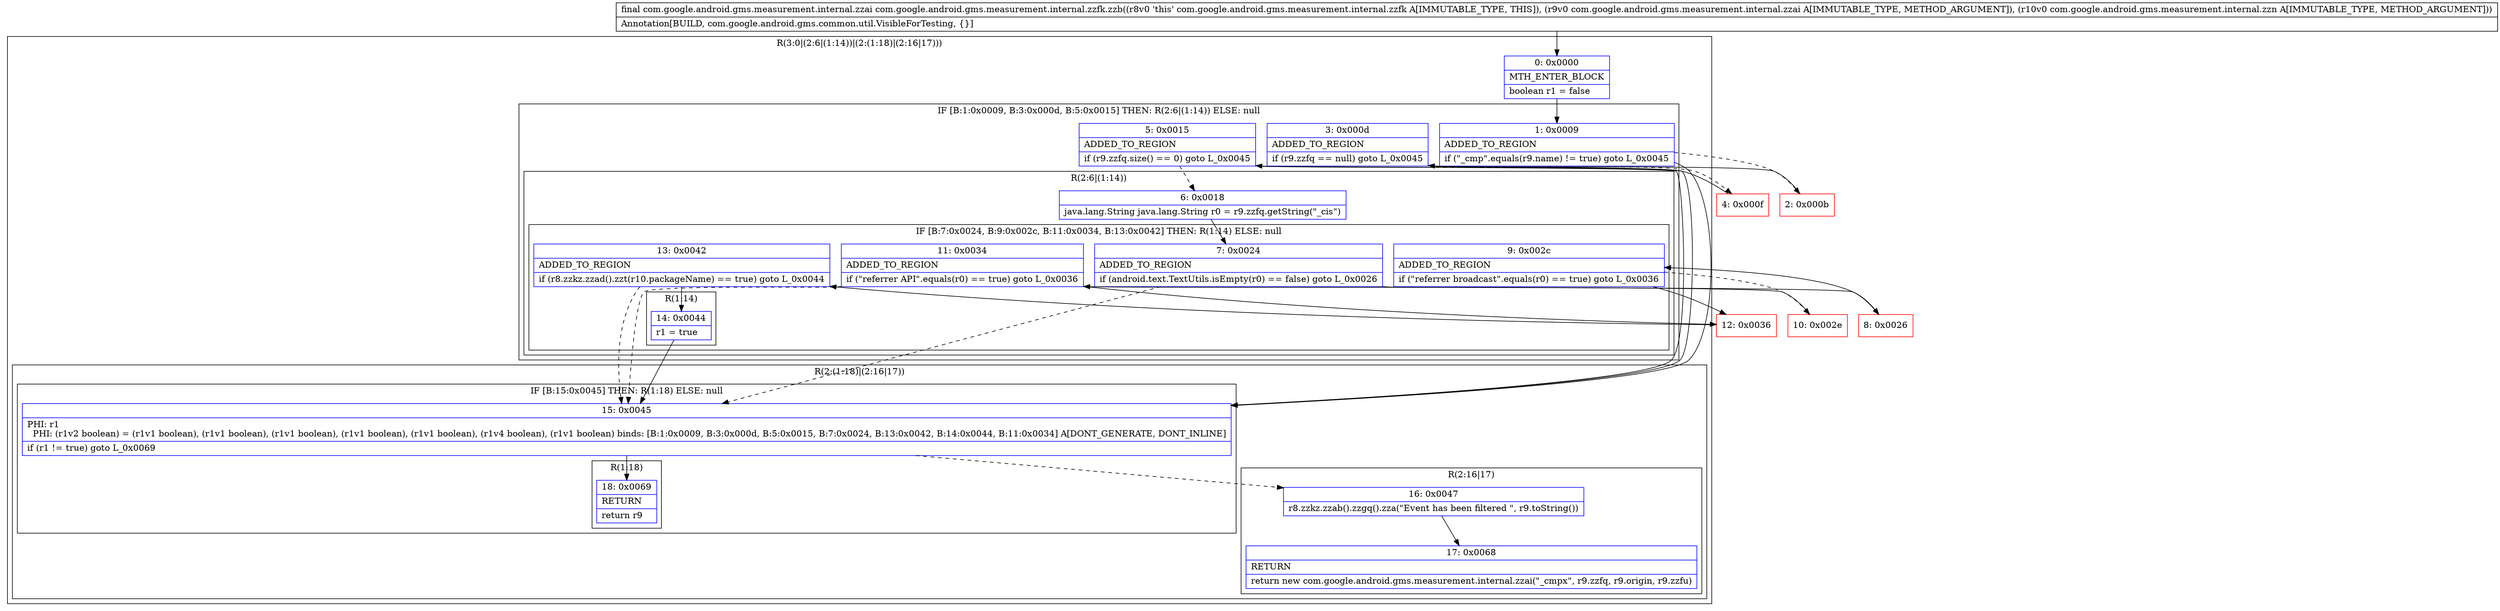 digraph "CFG forcom.google.android.gms.measurement.internal.zzfk.zzb(Lcom\/google\/android\/gms\/measurement\/internal\/zzai;Lcom\/google\/android\/gms\/measurement\/internal\/zzn;)Lcom\/google\/android\/gms\/measurement\/internal\/zzai;" {
subgraph cluster_Region_955512792 {
label = "R(3:0|(2:6|(1:14))|(2:(1:18)|(2:16|17)))";
node [shape=record,color=blue];
Node_0 [shape=record,label="{0\:\ 0x0000|MTH_ENTER_BLOCK\l|boolean r1 = false\l}"];
subgraph cluster_IfRegion_1411651729 {
label = "IF [B:1:0x0009, B:3:0x000d, B:5:0x0015] THEN: R(2:6|(1:14)) ELSE: null";
node [shape=record,color=blue];
Node_1 [shape=record,label="{1\:\ 0x0009|ADDED_TO_REGION\l|if (\"_cmp\".equals(r9.name) != true) goto L_0x0045\l}"];
Node_3 [shape=record,label="{3\:\ 0x000d|ADDED_TO_REGION\l|if (r9.zzfq == null) goto L_0x0045\l}"];
Node_5 [shape=record,label="{5\:\ 0x0015|ADDED_TO_REGION\l|if (r9.zzfq.size() == 0) goto L_0x0045\l}"];
subgraph cluster_Region_1601017916 {
label = "R(2:6|(1:14))";
node [shape=record,color=blue];
Node_6 [shape=record,label="{6\:\ 0x0018|java.lang.String java.lang.String r0 = r9.zzfq.getString(\"_cis\")\l}"];
subgraph cluster_IfRegion_2022177086 {
label = "IF [B:7:0x0024, B:9:0x002c, B:11:0x0034, B:13:0x0042] THEN: R(1:14) ELSE: null";
node [shape=record,color=blue];
Node_7 [shape=record,label="{7\:\ 0x0024|ADDED_TO_REGION\l|if (android.text.TextUtils.isEmpty(r0) == false) goto L_0x0026\l}"];
Node_9 [shape=record,label="{9\:\ 0x002c|ADDED_TO_REGION\l|if (\"referrer broadcast\".equals(r0) == true) goto L_0x0036\l}"];
Node_11 [shape=record,label="{11\:\ 0x0034|ADDED_TO_REGION\l|if (\"referrer API\".equals(r0) == true) goto L_0x0036\l}"];
Node_13 [shape=record,label="{13\:\ 0x0042|ADDED_TO_REGION\l|if (r8.zzkz.zzad().zzt(r10.packageName) == true) goto L_0x0044\l}"];
subgraph cluster_Region_1510930684 {
label = "R(1:14)";
node [shape=record,color=blue];
Node_14 [shape=record,label="{14\:\ 0x0044|r1 = true\l}"];
}
}
}
}
subgraph cluster_Region_1177418251 {
label = "R(2:(1:18)|(2:16|17))";
node [shape=record,color=blue];
subgraph cluster_IfRegion_355723684 {
label = "IF [B:15:0x0045] THEN: R(1:18) ELSE: null";
node [shape=record,color=blue];
Node_15 [shape=record,label="{15\:\ 0x0045|PHI: r1 \l  PHI: (r1v2 boolean) = (r1v1 boolean), (r1v1 boolean), (r1v1 boolean), (r1v1 boolean), (r1v1 boolean), (r1v4 boolean), (r1v1 boolean) binds: [B:1:0x0009, B:3:0x000d, B:5:0x0015, B:7:0x0024, B:13:0x0042, B:14:0x0044, B:11:0x0034] A[DONT_GENERATE, DONT_INLINE]\l|if (r1 != true) goto L_0x0069\l}"];
subgraph cluster_Region_499890264 {
label = "R(1:18)";
node [shape=record,color=blue];
Node_18 [shape=record,label="{18\:\ 0x0069|RETURN\l|return r9\l}"];
}
}
subgraph cluster_Region_394657921 {
label = "R(2:16|17)";
node [shape=record,color=blue];
Node_16 [shape=record,label="{16\:\ 0x0047|r8.zzkz.zzab().zzgq().zza(\"Event has been filtered \", r9.toString())\l}"];
Node_17 [shape=record,label="{17\:\ 0x0068|RETURN\l|return new com.google.android.gms.measurement.internal.zzai(\"_cmpx\", r9.zzfq, r9.origin, r9.zzfu)\l}"];
}
}
}
Node_2 [shape=record,color=red,label="{2\:\ 0x000b}"];
Node_4 [shape=record,color=red,label="{4\:\ 0x000f}"];
Node_8 [shape=record,color=red,label="{8\:\ 0x0026}"];
Node_10 [shape=record,color=red,label="{10\:\ 0x002e}"];
Node_12 [shape=record,color=red,label="{12\:\ 0x0036}"];
MethodNode[shape=record,label="{final com.google.android.gms.measurement.internal.zzai com.google.android.gms.measurement.internal.zzfk.zzb((r8v0 'this' com.google.android.gms.measurement.internal.zzfk A[IMMUTABLE_TYPE, THIS]), (r9v0 com.google.android.gms.measurement.internal.zzai A[IMMUTABLE_TYPE, METHOD_ARGUMENT]), (r10v0 com.google.android.gms.measurement.internal.zzn A[IMMUTABLE_TYPE, METHOD_ARGUMENT]))  | Annotation[BUILD, com.google.android.gms.common.util.VisibleForTesting, \{\}]\l}"];
MethodNode -> Node_0;
Node_0 -> Node_1;
Node_1 -> Node_2[style=dashed];
Node_1 -> Node_15;
Node_3 -> Node_4[style=dashed];
Node_3 -> Node_15;
Node_5 -> Node_6[style=dashed];
Node_5 -> Node_15;
Node_6 -> Node_7;
Node_7 -> Node_8;
Node_7 -> Node_15[style=dashed];
Node_9 -> Node_10[style=dashed];
Node_9 -> Node_12;
Node_11 -> Node_12;
Node_11 -> Node_15[style=dashed];
Node_13 -> Node_14;
Node_13 -> Node_15[style=dashed];
Node_14 -> Node_15;
Node_15 -> Node_16[style=dashed];
Node_15 -> Node_18;
Node_16 -> Node_17;
Node_2 -> Node_3;
Node_4 -> Node_5;
Node_8 -> Node_9;
Node_10 -> Node_11;
Node_12 -> Node_13;
}

